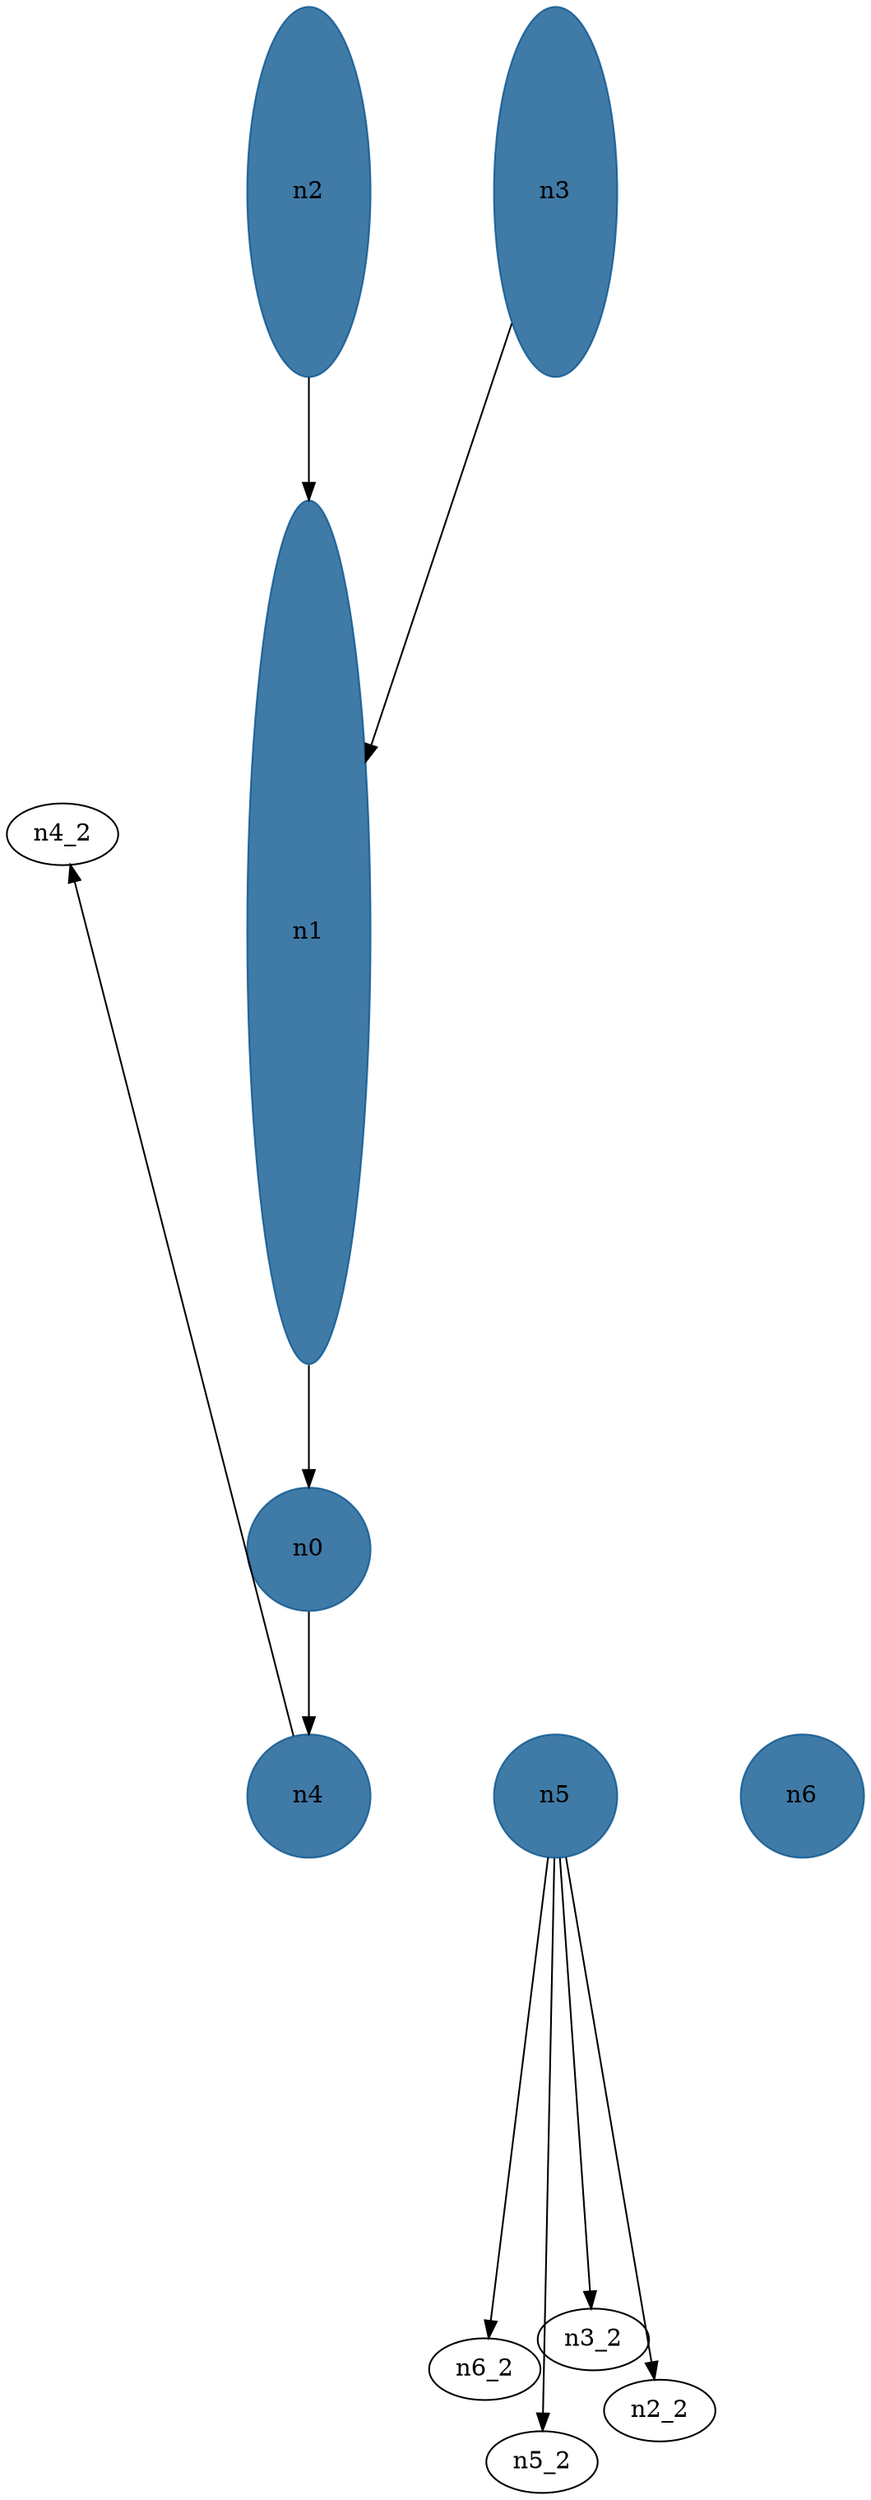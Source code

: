 //do not use DOT to generate pdf use NEATO or FDP
digraph{
layout="neato";
splines="ortho";
n2[shape="ellipse", style="filled", color="#004E8ABF", pos="0,15!", height="3", width="1"];
n2 -> n1;
n3[shape="ellipse", style="filled", color="#004E8ABF", pos="2,15!", height="3", width="1"];
n3 -> n1;
n1[shape="ellipse", style="filled", color="#004E8ABF", pos="0,9!", height="7", width="1"];
n1 -> n0;
n0[shape="ellipse", style="filled", color="#004E8ABF", pos="0,4!", height="1", width="1"];
n0 -> n4;
n4[shape="ellipse", style="filled", color="#004E8ABF", pos="0,2!", height="1", width="1"];
n4 -> n4_2;
n5[shape="ellipse", style="filled", color="#004E8ABF", pos="2,2!", height="1", width="1"];
n5 -> n2_2;
n5 -> n5_2;
n5 -> n6_2;
n5 -> n3_2;
n6[shape="ellipse", style="filled", color="#004E8ABF", pos="4,2!", height="1", width="1"];
}